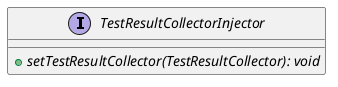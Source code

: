 @startuml

    interface TestResultCollectorInjector [[TestResultCollectorInjector.html]] {
        {abstract} +setTestResultCollector(TestResultCollector): void
    }

@enduml

